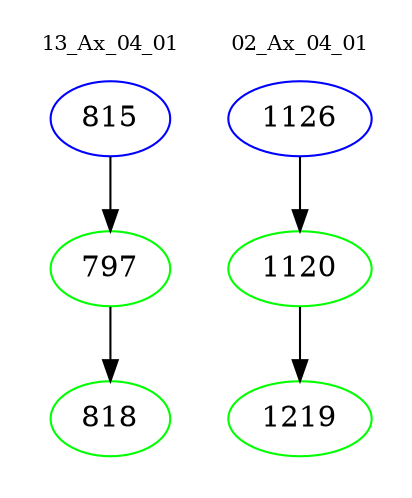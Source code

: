 digraph{
subgraph cluster_0 {
color = white
label = "13_Ax_04_01";
fontsize=10;
T0_815 [label="815", color="blue"]
T0_815 -> T0_797 [color="black"]
T0_797 [label="797", color="green"]
T0_797 -> T0_818 [color="black"]
T0_818 [label="818", color="green"]
}
subgraph cluster_1 {
color = white
label = "02_Ax_04_01";
fontsize=10;
T1_1126 [label="1126", color="blue"]
T1_1126 -> T1_1120 [color="black"]
T1_1120 [label="1120", color="green"]
T1_1120 -> T1_1219 [color="black"]
T1_1219 [label="1219", color="green"]
}
}
